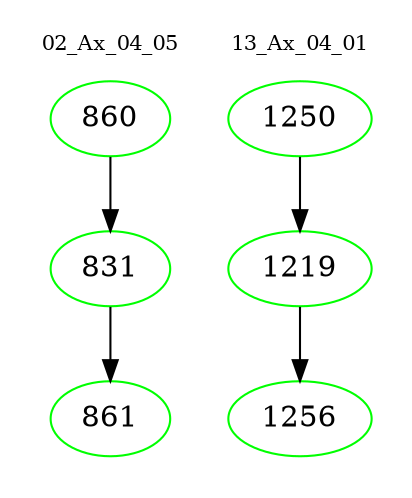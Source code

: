 digraph{
subgraph cluster_0 {
color = white
label = "02_Ax_04_05";
fontsize=10;
T0_860 [label="860", color="green"]
T0_860 -> T0_831 [color="black"]
T0_831 [label="831", color="green"]
T0_831 -> T0_861 [color="black"]
T0_861 [label="861", color="green"]
}
subgraph cluster_1 {
color = white
label = "13_Ax_04_01";
fontsize=10;
T1_1250 [label="1250", color="green"]
T1_1250 -> T1_1219 [color="black"]
T1_1219 [label="1219", color="green"]
T1_1219 -> T1_1256 [color="black"]
T1_1256 [label="1256", color="green"]
}
}

